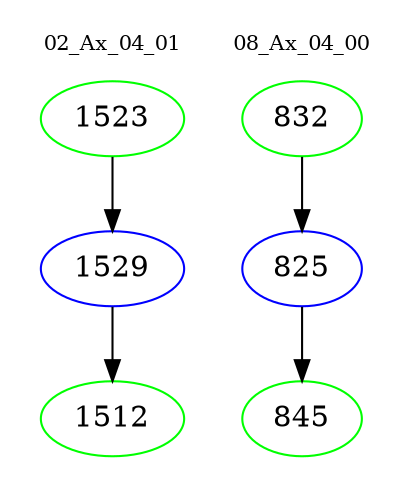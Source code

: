 digraph{
subgraph cluster_0 {
color = white
label = "02_Ax_04_01";
fontsize=10;
T0_1523 [label="1523", color="green"]
T0_1523 -> T0_1529 [color="black"]
T0_1529 [label="1529", color="blue"]
T0_1529 -> T0_1512 [color="black"]
T0_1512 [label="1512", color="green"]
}
subgraph cluster_1 {
color = white
label = "08_Ax_04_00";
fontsize=10;
T1_832 [label="832", color="green"]
T1_832 -> T1_825 [color="black"]
T1_825 [label="825", color="blue"]
T1_825 -> T1_845 [color="black"]
T1_845 [label="845", color="green"]
}
}
